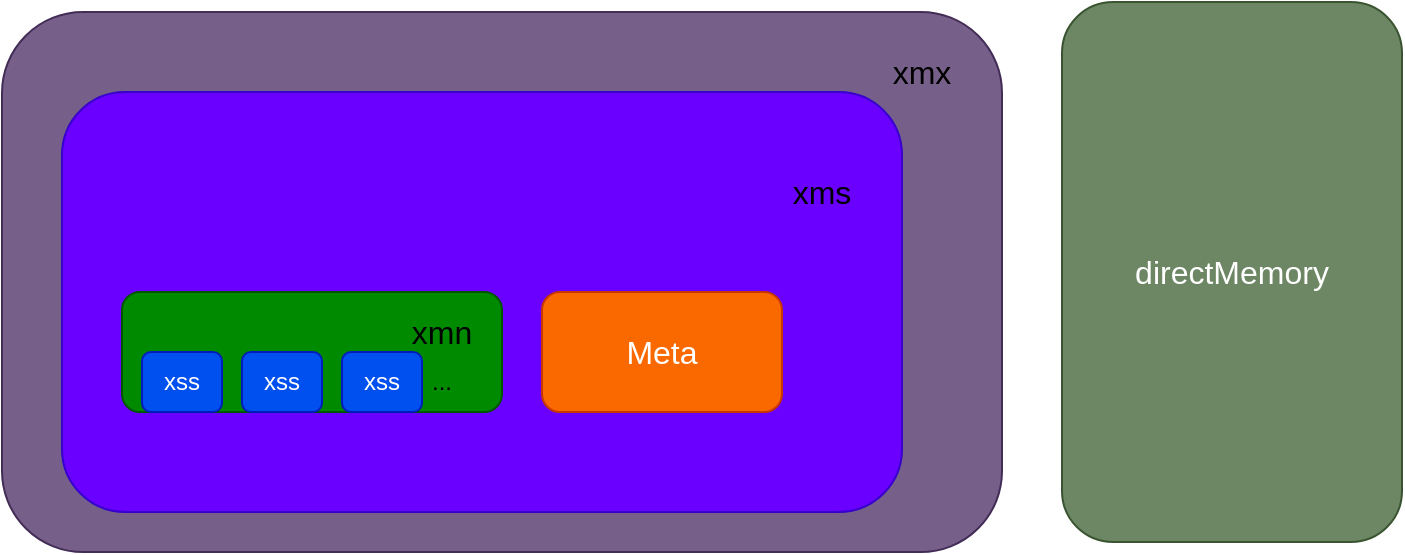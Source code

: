 <mxfile version="13.6.5">
    <diagram id="nSNPOtP0Bnaf-x-UkgR2" name="第 1 页">
        <mxGraphModel dx="1248" dy="865" grid="1" gridSize="10" guides="1" tooltips="1" connect="1" arrows="1" fold="1" page="1" pageScale="1" pageWidth="827" pageHeight="1169" math="0" shadow="0">
            <root>
                <mxCell id="0"/>
                <mxCell id="1" parent="0"/>
                <mxCell id="9" value="" style="rounded=1;whiteSpace=wrap;html=1;fillColor=#76608a;strokeColor=#432D57;fontColor=#ffffff;" vertex="1" parent="1">
                    <mxGeometry x="120" y="340" width="500" height="270" as="geometry"/>
                </mxCell>
                <mxCell id="11" value="" style="rounded=1;whiteSpace=wrap;html=1;fillColor=#6a00ff;strokeColor=#3700CC;fontColor=#ffffff;" vertex="1" parent="1">
                    <mxGeometry x="150" y="380" width="420" height="210" as="geometry"/>
                </mxCell>
                <mxCell id="12" value="&lt;font style=&quot;font-size: 16px&quot;&gt;xmx&lt;/font&gt;" style="text;html=1;strokeColor=none;fillColor=none;align=center;verticalAlign=middle;whiteSpace=wrap;rounded=0;" vertex="1" parent="1">
                    <mxGeometry x="560" y="360" width="40" height="20" as="geometry"/>
                </mxCell>
                <mxCell id="14" value="&lt;font style=&quot;font-size: 16px&quot;&gt;xms&lt;/font&gt;" style="text;html=1;strokeColor=none;fillColor=none;align=center;verticalAlign=middle;whiteSpace=wrap;rounded=0;" vertex="1" parent="1">
                    <mxGeometry x="510" y="420" width="40" height="20" as="geometry"/>
                </mxCell>
                <mxCell id="17" value="" style="rounded=1;whiteSpace=wrap;html=1;fillColor=#008a00;strokeColor=#005700;fontColor=#ffffff;" vertex="1" parent="1">
                    <mxGeometry x="180" y="480" width="190" height="60" as="geometry"/>
                </mxCell>
                <mxCell id="18" value="&lt;font style=&quot;font-size: 16px&quot;&gt;Meta&lt;/font&gt;" style="rounded=1;whiteSpace=wrap;html=1;fillColor=#fa6800;strokeColor=#C73500;fontColor=#ffffff;" vertex="1" parent="1">
                    <mxGeometry x="390" y="480" width="120" height="60" as="geometry"/>
                </mxCell>
                <mxCell id="19" value="&lt;font style=&quot;font-size: 16px&quot;&gt;xmn&lt;/font&gt;" style="text;html=1;strokeColor=none;fillColor=none;align=center;verticalAlign=middle;whiteSpace=wrap;rounded=0;" vertex="1" parent="1">
                    <mxGeometry x="320" y="490" width="40" height="20" as="geometry"/>
                </mxCell>
                <mxCell id="20" value="xss" style="rounded=1;whiteSpace=wrap;html=1;fillColor=#0050ef;strokeColor=#001DBC;fontColor=#ffffff;" vertex="1" parent="1">
                    <mxGeometry x="190" y="510" width="40" height="30" as="geometry"/>
                </mxCell>
                <mxCell id="21" value="xss" style="rounded=1;whiteSpace=wrap;html=1;fillColor=#0050ef;strokeColor=#001DBC;fontColor=#ffffff;" vertex="1" parent="1">
                    <mxGeometry x="290" y="510" width="40" height="30" as="geometry"/>
                </mxCell>
                <mxCell id="22" value="..." style="text;html=1;strokeColor=none;fillColor=none;align=center;verticalAlign=middle;whiteSpace=wrap;rounded=0;fontColor=#000000;" vertex="1" parent="1">
                    <mxGeometry x="320" y="515" width="40" height="20" as="geometry"/>
                </mxCell>
                <mxCell id="23" value="xss" style="rounded=1;whiteSpace=wrap;html=1;fillColor=#0050ef;strokeColor=#001DBC;fontColor=#ffffff;" vertex="1" parent="1">
                    <mxGeometry x="240" y="510" width="40" height="30" as="geometry"/>
                </mxCell>
                <mxCell id="24" value="&lt;font style=&quot;font-size: 16px&quot;&gt;directMemory&lt;/font&gt;" style="rounded=1;whiteSpace=wrap;html=1;fillColor=#6d8764;strokeColor=#3A5431;fontColor=#ffffff;" vertex="1" parent="1">
                    <mxGeometry x="650" y="335" width="170" height="270" as="geometry"/>
                </mxCell>
            </root>
        </mxGraphModel>
    </diagram>
</mxfile>